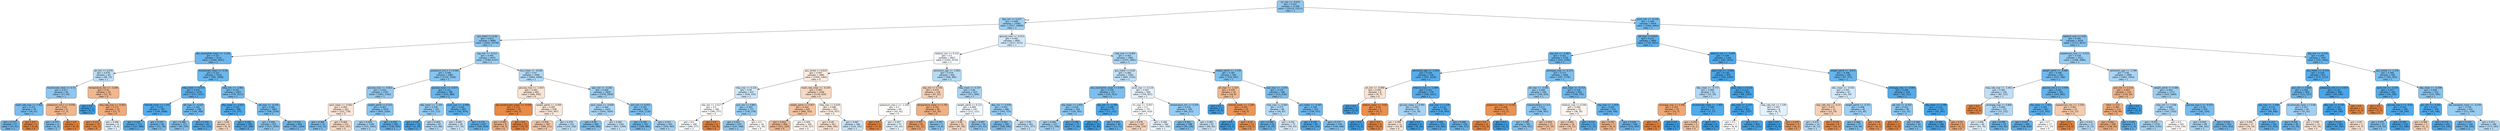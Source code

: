 digraph Tree {
node [shape=box, style="filled, rounded", color="black", fontname="helvetica"] ;
edge [fontname="helvetica"] ;
0 [label="inr_min <= -0.072\ngini = 0.422\nsamples = 21300\nvalue = [10119, 23371]\nclass = 1", fillcolor="#8fc7f0"] ;
1 [label="dbp_min <= 0.437\ngini = 0.448\nsamples = 14381\nvalue = [7657, 14909]\nclass = 1", fillcolor="#9fcff2"] ;
0 -> 1 [labeldistance=2.5, labelangle=45, headlabel="True"] ;
2 [label="gcs_motor <= 0.26\ngini = 0.413\nsamples = 9689\nvalue = [4420, 10758]\nclass = 1", fillcolor="#8ac5f0"] ;
1 -> 2 ;
3 [label="abs_neutrophils_mean <= -1.224\ngini = 0.327\nsamples = 3214\nvalue = [1040, 4021]\nclass = 1", fillcolor="#6cb6ec"] ;
2 -> 3 ;
4 [label="ph_min <= 0.274\ngini = 0.479\nsamples = 85\nvalue = [48, 73]\nclass = 1", fillcolor="#bbddf6"] ;
3 -> 4 ;
5 [label="bicarbonate_mean <= 0.72\ngini = 0.417\nsamples = 65\nvalue = [27, 64]\nclass = 1", fillcolor="#8dc6f0"] ;
4 -> 5 ;
6 [label="heart_rate_max <= 3.362\ngini = 0.372\nsamples = 59\nvalue = [20, 61]\nclass = 1", fillcolor="#7abdee"] ;
5 -> 6 ;
7 [label="gini = 0.317\nsamples = 57\nvalue = [15, 61]\nclass = 1", fillcolor="#6ab5eb"] ;
6 -> 7 ;
8 [label="gini = 0.0\nsamples = 2\nvalue = [5, 0]\nclass = 0", fillcolor="#e58139"] ;
6 -> 8 ;
9 [label="potassium_min.1 <= 0.056\ngini = 0.42\nsamples = 6\nvalue = [7, 3]\nclass = 0", fillcolor="#f0b78e"] ;
5 -> 9 ;
10 [label="gini = 0.375\nsamples = 3\nvalue = [1, 3]\nclass = 1", fillcolor="#7bbeee"] ;
9 -> 10 ;
11 [label="gini = 0.0\nsamples = 3\nvalue = [6, 0]\nclass = 0", fillcolor="#e58139"] ;
9 -> 11 ;
12 [label="temperature_min <= -3.246\ngini = 0.42\nsamples = 20\nvalue = [21, 9]\nclass = 0", fillcolor="#f0b78e"] ;
4 -> 12 ;
13 [label="gini = 0.0\nsamples = 1\nvalue = [0, 2]\nclass = 1", fillcolor="#399de5"] ;
12 -> 13 ;
14 [label="resp_rate_max <= -0.403\ngini = 0.375\nsamples = 19\nvalue = [21, 7]\nclass = 0", fillcolor="#eeab7b"] ;
12 -> 14 ;
15 [label="gini = 0.111\nsamples = 10\nvalue = [16, 1]\nclass = 0", fillcolor="#e78945"] ;
14 -> 15 ;
16 [label="gini = 0.496\nsamples = 9\nvalue = [5, 6]\nclass = 1", fillcolor="#deeffb"] ;
14 -> 16 ;
17 [label="bicarbonate_mean <= -0.29\ngini = 0.321\nsamples = 3129\nvalue = [992, 3948]\nclass = 1", fillcolor="#6bb6ec"] ;
3 -> 17 ;
18 [label="mbp_mean <= 0.072\ngini = 0.255\nsamples = 1078\nvalue = [253, 1437]\nclass = 1", fillcolor="#5caeea"] ;
17 -> 18 ;
19 [label="chloride_mean <= 1.723\ngini = 0.215\nsamples = 782\nvalue = [149, 1068]\nclass = 1", fillcolor="#55abe9"] ;
18 -> 19 ;
20 [label="gini = 0.202\nsamples = 713\nvalue = [127, 990]\nclass = 1", fillcolor="#52aae8"] ;
19 -> 20 ;
21 [label="gini = 0.343\nsamples = 69\nvalue = [22, 78]\nclass = 1", fillcolor="#71b9ec"] ;
19 -> 21 ;
22 [label="ptt_max <= -0.147\ngini = 0.343\nsamples = 296\nvalue = [104, 369]\nclass = 1", fillcolor="#71b9ec"] ;
18 -> 22 ;
23 [label="gini = 0.386\nsamples = 211\nvalue = [90, 254]\nclass = 1", fillcolor="#7fc0ee"] ;
22 -> 23 ;
24 [label="gini = 0.193\nsamples = 85\nvalue = [14, 115]\nclass = 1", fillcolor="#51a9e8"] ;
22 -> 24 ;
25 [label="mbp_min <= -1.061\ngini = 0.351\nsamples = 2051\nvalue = [739, 2511]\nclass = 1", fillcolor="#73baed"] ;
17 -> 25 ;
26 [label="dbp_mean <= -2.027\ngini = 0.193\nsamples = 186\nvalue = [33, 272]\nclass = 1", fillcolor="#51a9e8"] ;
25 -> 26 ;
27 [label="gini = 0.48\nsamples = 6\nvalue = [6, 4]\nclass = 0", fillcolor="#f6d5bd"] ;
26 -> 27 ;
28 [label="gini = 0.166\nsamples = 180\nvalue = [27, 268]\nclass = 1", fillcolor="#4da7e8"] ;
26 -> 28 ;
29 [label="ptt_max <= -0.376\ngini = 0.365\nsamples = 1865\nvalue = [706, 2239]\nclass = 1", fillcolor="#77bced"] ;
25 -> 29 ;
30 [label="gini = 0.409\nsamples = 915\nvalue = [415, 1035]\nclass = 1", fillcolor="#88c4ef"] ;
29 -> 30 ;
31 [label="gini = 0.314\nsamples = 950\nvalue = [291, 1204]\nclass = 1", fillcolor="#69b5eb"] ;
29 -> 31 ;
32 [label="sbp_min <= -0.213\ngini = 0.445\nsamples = 6475\nvalue = [3380, 6737]\nclass = 1", fillcolor="#9ccef2"] ;
2 -> 32 ;
33 [label="potassium_min.1 <= 0.583\ngini = 0.406\nsamples = 2985\nvalue = [1316, 3328]\nclass = 1", fillcolor="#87c4ef"] ;
32 -> 33 ;
34 [label="glucose_max <= -0.821\ngini = 0.432\nsamples = 2197\nvalue = [1081, 2342]\nclass = 1", fillcolor="#94caf1"] ;
33 -> 34 ;
35 [label="spo2_mean <= -0.942\ngini = 0.494\nsamples = 263\nvalue = [222, 178]\nclass = 0", fillcolor="#fae6d8"] ;
34 -> 35 ;
36 [label="gini = 0.369\nsamples = 32\nvalue = [10, 31]\nclass = 1", fillcolor="#79bded"] ;
35 -> 36 ;
37 [label="gini = 0.484\nsamples = 231\nvalue = [212, 147]\nclass = 0", fillcolor="#f7d8c2"] ;
35 -> 37 ;
38 [label="weight_admit <= 0.222\ngini = 0.407\nsamples = 1934\nvalue = [859, 2164]\nclass = 1", fillcolor="#88c4ef"] ;
34 -> 38 ;
39 [label="gini = 0.449\nsamples = 1349\nvalue = [721, 1401]\nclass = 1", fillcolor="#9fcff2"] ;
38 -> 39 ;
40 [label="gini = 0.259\nsamples = 585\nvalue = [138, 763]\nclass = 1", fillcolor="#5dafea"] ;
38 -> 40 ;
41 [label="glucose_mean <= -0.671\ngini = 0.311\nsamples = 788\nvalue = [235, 986]\nclass = 1", fillcolor="#68b4eb"] ;
33 -> 41 ;
42 [label="dbp_mean <= -1.244\ngini = 0.436\nsamples = 105\nvalue = [53, 112]\nclass = 1", fillcolor="#97cbf1"] ;
41 -> 42 ;
43 [label="gini = 0.142\nsamples = 18\nvalue = [2, 24]\nclass = 1", fillcolor="#49a5e7"] ;
42 -> 43 ;
44 [label="gini = 0.465\nsamples = 87\nvalue = [51, 88]\nclass = 1", fillcolor="#acd6f4"] ;
42 -> 44 ;
45 [label="pco2_max <= -0.906\ngini = 0.285\nsamples = 683\nvalue = [182, 874]\nclass = 1", fillcolor="#62b1ea"] ;
41 -> 45 ;
46 [label="gini = 0.485\nsamples = 26\nvalue = [17, 24]\nclass = 1", fillcolor="#c5e2f7"] ;
45 -> 46 ;
47 [label="gini = 0.272\nsamples = 657\nvalue = [165, 850]\nclass = 1", fillcolor="#5fb0ea"] ;
45 -> 47 ;
48 [label="bun_mean <= -0.639\ngini = 0.47\nsamples = 3490\nvalue = [2064, 3409]\nclass = 1", fillcolor="#b1d8f5"] ;
32 -> 48 ;
49 [label="glucose_max <= -1.053\ngini = 0.491\nsamples = 662\nvalue = [586, 450]\nclass = 0", fillcolor="#f9e2d1"] ;
48 -> 49 ;
50 [label="abs_lymphocytes_mean <= -0.029\ngini = 0.122\nsamples = 24\nvalue = [43, 3]\nclass = 0", fillcolor="#e78a47"] ;
49 -> 50 ;
51 [label="gini = 0.397\nsamples = 9\nvalue = [8, 3]\nclass = 0", fillcolor="#efb083"] ;
50 -> 51 ;
52 [label="gini = 0.0\nsamples = 15\nvalue = [35, 0]\nclass = 0", fillcolor="#e58139"] ;
50 -> 52 ;
53 [label="weight_admit <= -0.094\ngini = 0.495\nsamples = 638\nvalue = [543, 447]\nclass = 0", fillcolor="#fae9dc"] ;
49 -> 53 ;
54 [label="gini = 0.456\nsamples = 387\nvalue = [389, 211]\nclass = 0", fillcolor="#f3c5a4"] ;
53 -> 54 ;
55 [label="gini = 0.478\nsamples = 251\nvalue = [154, 236]\nclass = 1", fillcolor="#baddf6"] ;
53 -> 55 ;
56 [label="po2_min <= -0.182\ngini = 0.444\nsamples = 2828\nvalue = [1478, 2959]\nclass = 1", fillcolor="#9ccef2"] ;
48 -> 56 ;
57 [label="spo2_mean <= -0.609\ngini = 0.464\nsamples = 1835\nvalue = [1054, 1829]\nclass = 1", fillcolor="#abd5f4"] ;
56 -> 57 ;
58 [label="gini = 0.38\nsamples = 490\nvalue = [199, 580]\nclass = 1", fillcolor="#7dbfee"] ;
57 -> 58 ;
59 [label="gini = 0.482\nsamples = 1345\nvalue = [855, 1249]\nclass = 1", fillcolor="#c1e0f7"] ;
57 -> 59 ;
60 [label="po2_min <= 0.552\ngini = 0.397\nsamples = 993\nvalue = [424, 1130]\nclass = 1", fillcolor="#83c2ef"] ;
56 -> 60 ;
61 [label="gini = 0.335\nsamples = 552\nvalue = [180, 665]\nclass = 1", fillcolor="#6fb8ec"] ;
60 -> 61 ;
62 [label="gini = 0.451\nsamples = 441\nvalue = [244, 465]\nclass = 1", fillcolor="#a1d0f3"] ;
60 -> 62 ;
63 [label="glucose_max <= -0.212\ngini = 0.492\nsamples = 4692\nvalue = [3237, 4151]\nclass = 1", fillcolor="#d3e9f9"] ;
1 -> 63 ;
64 [label="totalco2_min <= 0.122\ngini = 0.5\nsamples = 2827\nvalue = [2162, 2270]\nclass = 1", fillcolor="#f6fafe"] ;
63 -> 64 ;
65 [label="gcs_verbal <= 0.618\ngini = 0.497\nsamples = 1885\nvalue = [1594, 1365]\nclass = 0", fillcolor="#fbede3"] ;
64 -> 65 ;
66 [label="mbp_max <= 0.316\ngini = 0.49\nsamples = 637\nvalue = [418, 555]\nclass = 1", fillcolor="#cee7f9"] ;
65 -> 66 ;
67 [label="sbp_min <= 2.517\ngini = 0.5\nsamples = 366\nvalue = [280, 277]\nclass = 0", fillcolor="#fffefd"] ;
66 -> 67 ;
68 [label="gini = 0.5\nsamples = 358\nvalue = [266, 277]\nclass = 1", fillcolor="#f7fbfe"] ;
67 -> 68 ;
69 [label="gini = 0.0\nsamples = 8\nvalue = [14, 0]\nclass = 0", fillcolor="#e58139"] ;
67 -> 69 ;
70 [label="po2_min <= 0.861\ngini = 0.443\nsamples = 271\nvalue = [138, 278]\nclass = 1", fillcolor="#9bcef2"] ;
66 -> 70 ;
71 [label="gini = 0.421\nsamples = 237\nvalue = [107, 248]\nclass = 1", fillcolor="#8ec7f0"] ;
70 -> 71 ;
72 [label="gini = 0.5\nsamples = 34\nvalue = [31, 30]\nclass = 0", fillcolor="#fefbf9"] ;
70 -> 72 ;
73 [label="heart_rate_mean <= -0.145\ngini = 0.483\nsamples = 1248\nvalue = [1176, 810]\nclass = 0", fillcolor="#f7d8c1"] ;
65 -> 73 ;
74 [label="weight_admit <= 0.457\ngini = 0.454\nsamples = 625\nvalue = [660, 353]\nclass = 0", fillcolor="#f3c4a3"] ;
73 -> 74 ;
75 [label="gini = 0.422\nsamples = 456\nvalue = [521, 226]\nclass = 0", fillcolor="#f0b88f"] ;
74 -> 75 ;
76 [label="gini = 0.499\nsamples = 169\nvalue = [139, 127]\nclass = 0", fillcolor="#fdf4ee"] ;
74 -> 76 ;
77 [label="mbp_max <= 0.434\ngini = 0.498\nsamples = 623\nvalue = [516, 457]\nclass = 0", fillcolor="#fcf1e8"] ;
73 -> 77 ;
78 [label="gini = 0.49\nsamples = 457\nvalue = [406, 305]\nclass = 0", fillcolor="#f9e0ce"] ;
77 -> 78 ;
79 [label="gini = 0.487\nsamples = 166\nvalue = [110, 152]\nclass = 1", fillcolor="#c8e4f8"] ;
77 -> 79 ;
80 [label="admission_age <= -1.952\ngini = 0.474\nsamples = 942\nvalue = [568, 905]\nclass = 1", fillcolor="#b5dbf5"] ;
64 -> 80 ;
81 [label="sbp_min <= 0.726\ngini = 0.474\nsamples = 109\nvalue = [97, 61]\nclass = 0", fillcolor="#f5d0b6"] ;
80 -> 81 ;
82 [label="potassium_max.1 <= -1.228\ngini = 0.5\nsamples = 60\nvalue = [42, 41]\nclass = 0", fillcolor="#fefcfa"] ;
81 -> 82 ;
83 [label="gini = 0.0\nsamples = 3\nvalue = [7, 0]\nclass = 0", fillcolor="#e58139"] ;
82 -> 83 ;
84 [label="gini = 0.497\nsamples = 57\nvalue = [35, 41]\nclass = 1", fillcolor="#e2f1fb"] ;
82 -> 84 ;
85 [label="temperature_mean <= 1.741\ngini = 0.391\nsamples = 49\nvalue = [55, 20]\nclass = 0", fillcolor="#eeaf81"] ;
81 -> 85 ;
86 [label="gini = 0.305\nsamples = 42\nvalue = [52, 12]\nclass = 0", fillcolor="#eb9e67"] ;
85 -> 86 ;
87 [label="gini = 0.397\nsamples = 7\nvalue = [3, 8]\nclass = 1", fillcolor="#83c2ef"] ;
85 -> 87 ;
88 [label="mbp_mean <= 0.197\ngini = 0.46\nsamples = 833\nvalue = [471, 844]\nclass = 1", fillcolor="#a7d4f4"] ;
80 -> 88 ;
89 [label="weight_admit <= 0.112\ngini = 0.499\nsamples = 147\nvalue = [112, 121]\nclass = 1", fillcolor="#f0f8fd"] ;
88 -> 89 ;
90 [label="gini = 0.48\nsamples = 91\nvalue = [87, 58]\nclass = 0", fillcolor="#f6d5bd"] ;
89 -> 90 ;
91 [label="gini = 0.407\nsamples = 56\nvalue = [25, 63]\nclass = 1", fillcolor="#88c4ef"] ;
89 -> 91 ;
92 [label="dbp_min <= 0.936\ngini = 0.443\nsamples = 686\nvalue = [359, 723]\nclass = 1", fillcolor="#9bcef2"] ;
88 -> 92 ;
93 [label="gini = 0.363\nsamples = 285\nvalue = [108, 346]\nclass = 1", fillcolor="#77bced"] ;
92 -> 93 ;
94 [label="gini = 0.48\nsamples = 401\nvalue = [251, 377]\nclass = 1", fillcolor="#bddef6"] ;
92 -> 94 ;
95 [label="mbp_max <= 0.463\ngini = 0.463\nsamples = 1865\nvalue = [1075, 1881]\nclass = 1", fillcolor="#aad5f4"] ;
63 -> 95 ;
96 [label="gcs_motor <= 0.26\ngini = 0.482\nsamples = 1283\nvalue = [845, 1234]\nclass = 1", fillcolor="#c1e0f7"] ;
95 -> 96 ;
97 [label="abs_neutrophils_mean <= 0.647\ngini = 0.379\nsamples = 337\nvalue = [141, 413]\nclass = 1", fillcolor="#7dbeee"] ;
96 -> 97 ;
98 [label="sbp_mean <= 1.055\ngini = 0.418\nsamples = 264\nvalue = [128, 302]\nclass = 1", fillcolor="#8dc7f0"] ;
97 -> 98 ;
99 [label="gini = 0.442\nsamples = 227\nvalue = [121, 246]\nclass = 1", fillcolor="#9acdf2"] ;
98 -> 99 ;
100 [label="gini = 0.198\nsamples = 37\nvalue = [7, 56]\nclass = 1", fillcolor="#52a9e8"] ;
98 -> 100 ;
101 [label="sbp_min <= -0.184\ngini = 0.188\nsamples = 73\nvalue = [13, 111]\nclass = 1", fillcolor="#50a8e8"] ;
97 -> 101 ;
102 [label="gini = 0.0\nsamples = 24\nvalue = [0, 40]\nclass = 1", fillcolor="#399de5"] ;
101 -> 102 ;
103 [label="gini = 0.262\nsamples = 49\nvalue = [13, 71]\nclass = 1", fillcolor="#5dafea"] ;
101 -> 103 ;
104 [label="pco2_max <= 0.118\ngini = 0.497\nsamples = 946\nvalue = [704, 821]\nclass = 1", fillcolor="#e3f1fb"] ;
96 -> 104 ;
105 [label="inr_max <= -0.457\ngini = 0.5\nsamples = 751\nvalue = [605, 610]\nclass = 1", fillcolor="#fdfeff"] ;
104 -> 105 ;
106 [label="gini = 0.478\nsamples = 167\nvalue = [168, 110]\nclass = 0", fillcolor="#f6d4bb"] ;
105 -> 106 ;
107 [label="gini = 0.498\nsamples = 584\nvalue = [437, 500]\nclass = 1", fillcolor="#e6f3fc"] ;
105 -> 107 ;
108 [label="temperature_min <= 0.255\ngini = 0.435\nsamples = 195\nvalue = [99, 211]\nclass = 1", fillcolor="#96cbf1"] ;
104 -> 108 ;
109 [label="gini = 0.361\nsamples = 108\nvalue = [39, 126]\nclass = 1", fillcolor="#76bbed"] ;
108 -> 109 ;
110 [label="gini = 0.485\nsamples = 87\nvalue = [60, 85]\nclass = 1", fillcolor="#c5e2f7"] ;
108 -> 110 ;
111 [label="weight_admit <= -1.535\ngini = 0.387\nsamples = 582\nvalue = [230, 647]\nclass = 1", fillcolor="#7fc0ee"] ;
95 -> 111 ;
112 [label="ph_max <= -1.327\ngini = 0.426\nsamples = 16\nvalue = [18, 8]\nclass = 0", fillcolor="#f1b991"] ;
111 -> 112 ;
113 [label="gini = 0.0\nsamples = 2\nvalue = [0, 5]\nclass = 1", fillcolor="#399de5"] ;
112 -> 113 ;
114 [label="chloride_mean <= -1.245\ngini = 0.245\nsamples = 14\nvalue = [18, 3]\nclass = 0", fillcolor="#e9965a"] ;
112 -> 114 ;
115 [label="gini = 0.0\nsamples = 1\nvalue = [0, 1]\nclass = 1", fillcolor="#399de5"] ;
114 -> 115 ;
116 [label="gini = 0.18\nsamples = 13\nvalue = [18, 2]\nclass = 0", fillcolor="#e88f4f"] ;
114 -> 116 ;
117 [label="po2_max <= -1.075\ngini = 0.374\nsamples = 566\nvalue = [212, 639]\nclass = 1", fillcolor="#7bbeee"] ;
111 -> 117 ;
118 [label="mbp_max <= 0.669\ngini = 0.473\nsamples = 96\nvalue = [54, 87]\nclass = 1", fillcolor="#b4daf5"] ;
117 -> 118 ;
119 [label="gini = 0.285\nsamples = 24\nvalue = [5, 24]\nclass = 1", fillcolor="#62b1ea"] ;
118 -> 119 ;
120 [label="gini = 0.492\nsamples = 72\nvalue = [49, 63]\nclass = 1", fillcolor="#d3e9f9"] ;
118 -> 120 ;
121 [label="gcs_motor <= -0.307\ngini = 0.346\nsamples = 470\nvalue = [158, 552]\nclass = 1", fillcolor="#72b9ec"] ;
117 -> 121 ;
122 [label="gini = 0.182\nsamples = 94\nvalue = [14, 124]\nclass = 1", fillcolor="#4fa8e8"] ;
121 -> 122 ;
123 [label="gini = 0.377\nsamples = 376\nvalue = [144, 428]\nclass = 1", fillcolor="#7cbeee"] ;
121 -> 123 ;
124 [label="pco2_min <= -0.134\ngini = 0.349\nsamples = 6919\nvalue = [2462, 8462]\nclass = 1", fillcolor="#73baed"] ;
0 -> 124 [labeldistance=2.5, labelangle=-45, headlabel="False"] ;
125 [label="ptt_max <= 0.033\ngini = 0.271\nsamples = 2890\nvalue = [739, 3831]\nclass = 1", fillcolor="#5fb0ea"] ;
124 -> 125 ;
126 [label="sbp_min <= -0.487\ngini = 0.321\nsamples = 1726\nvalue = [552, 2196]\nclass = 1", fillcolor="#6bb6ec"] ;
125 -> 126 ;
127 [label="admission_age <= -2.253\ngini = 0.229\nsamples = 726\nvalue = [155, 1018]\nclass = 1", fillcolor="#57ace9"] ;
126 -> 127 ;
128 [label="ph_min <= -0.698\ngini = 0.492\nsamples = 8\nvalue = [9, 7]\nclass = 0", fillcolor="#f9e3d3"] ;
127 -> 128 ;
129 [label="gini = 0.0\nsamples = 3\nvalue = [0, 6]\nclass = 1", fillcolor="#399de5"] ;
128 -> 129 ;
130 [label="sodium_mean <= -0.82\ngini = 0.18\nsamples = 5\nvalue = [9, 1]\nclass = 0", fillcolor="#e88f4f"] ;
128 -> 130 ;
131 [label="gini = 0.0\nsamples = 1\nvalue = [0, 1]\nclass = 1", fillcolor="#399de5"] ;
130 -> 131 ;
132 [label="gini = 0.0\nsamples = 4\nvalue = [9, 0]\nclass = 0", fillcolor="#e58139"] ;
130 -> 132 ;
133 [label="totalco2_max <= -2.894\ngini = 0.221\nsamples = 718\nvalue = [146, 1011]\nclass = 1", fillcolor="#56abe9"] ;
127 -> 133 ;
134 [label="glucose_mean <= 0.995\ngini = 0.459\nsamples = 16\nvalue = [10, 18]\nclass = 1", fillcolor="#a7d3f3"] ;
133 -> 134 ;
135 [label="gini = 0.494\nsamples = 12\nvalue = [10, 8]\nclass = 0", fillcolor="#fae6d7"] ;
134 -> 135 ;
136 [label="gini = 0.0\nsamples = 4\nvalue = [0, 10]\nclass = 1", fillcolor="#399de5"] ;
134 -> 136 ;
137 [label="po2_max <= 1.128\ngini = 0.212\nsamples = 702\nvalue = [136, 993]\nclass = 1", fillcolor="#54aae9"] ;
133 -> 137 ;
138 [label="gini = 0.169\nsamples = 474\nvalue = [70, 682]\nclass = 1", fillcolor="#4da7e8"] ;
137 -> 138 ;
139 [label="gini = 0.289\nsamples = 228\nvalue = [66, 311]\nclass = 1", fillcolor="#63b2eb"] ;
137 -> 139 ;
140 [label="aniongap_max <= -0.373\ngini = 0.377\nsamples = 1000\nvalue = [397, 1178]\nclass = 1", fillcolor="#7cbeee"] ;
126 -> 140 ;
141 [label="ptt_max <= -0.595\ngini = 0.428\nsamples = 396\nvalue = [199, 443]\nclass = 1", fillcolor="#92c9f1"] ;
140 -> 141 ;
142 [label="potassium_max.1 <= 0.145\ngini = 0.208\nsamples = 10\nvalue = [15, 2]\nclass = 0", fillcolor="#e89253"] ;
141 -> 142 ;
143 [label="gini = 0.0\nsamples = 8\nvalue = [15, 0]\nclass = 0", fillcolor="#e58139"] ;
142 -> 143 ;
144 [label="gini = 0.0\nsamples = 2\nvalue = [0, 2]\nclass = 1", fillcolor="#399de5"] ;
142 -> 144 ;
145 [label="hispanic/latino <= 0.5\ngini = 0.415\nsamples = 386\nvalue = [184, 441]\nclass = 1", fillcolor="#8cc6f0"] ;
141 -> 145 ;
146 [label="gini = 0.399\nsamples = 365\nvalue = [164, 431]\nclass = 1", fillcolor="#84c2ef"] ;
145 -> 146 ;
147 [label="gini = 0.444\nsamples = 21\nvalue = [20, 10]\nclass = 0", fillcolor="#f2c09c"] ;
145 -> 147 ;
148 [label="bun_mean <= -0.713\ngini = 0.334\nsamples = 604\nvalue = [198, 735]\nclass = 1", fillcolor="#6eb7ec"] ;
140 -> 148 ;
149 [label="totalco2_max <= 0.244\ngini = 0.499\nsamples = 51\nvalue = [38, 35]\nclass = 0", fillcolor="#fdf5ef"] ;
148 -> 149 ;
150 [label="gini = 0.465\nsamples = 39\nvalue = [36, 21]\nclass = 0", fillcolor="#f4caac"] ;
149 -> 150 ;
151 [label="gini = 0.219\nsamples = 12\nvalue = [2, 14]\nclass = 1", fillcolor="#55abe9"] ;
149 -> 151 ;
152 [label="sbp_max <= -1.654\ngini = 0.303\nsamples = 553\nvalue = [160, 700]\nclass = 1", fillcolor="#66b3eb"] ;
148 -> 152 ;
153 [label="gini = 0.397\nsamples = 7\nvalue = [8, 3]\nclass = 0", fillcolor="#efb083"] ;
152 -> 153 ;
154 [label="gini = 0.294\nsamples = 546\nvalue = [152, 697]\nclass = 1", fillcolor="#64b2eb"] ;
152 -> 154 ;
155 [label="totalco2_min <= -0.295\ngini = 0.184\nsamples = 1164\nvalue = [187, 1635]\nclass = 1", fillcolor="#50a8e8"] ;
125 -> 155 ;
156 [label="spo2_max <= -2.923\ngini = 0.136\nsamples = 879\nvalue = [100, 1264]\nclass = 1", fillcolor="#49a5e7"] ;
155 -> 156 ;
157 [label="dbp_mean <= -0.773\ngini = 0.469\nsamples = 21\nvalue = [12, 20]\nclass = 1", fillcolor="#b0d8f5"] ;
156 -> 157 ;
158 [label="aniongap_max <= 3.166\ngini = 0.355\nsamples = 10\nvalue = [10, 3]\nclass = 0", fillcolor="#eda774"] ;
157 -> 158 ;
159 [label="gini = 0.0\nsamples = 7\nvalue = [10, 0]\nclass = 0", fillcolor="#e58139"] ;
158 -> 159 ;
160 [label="gini = 0.0\nsamples = 3\nvalue = [0, 3]\nclass = 1", fillcolor="#399de5"] ;
158 -> 160 ;
161 [label="bicarbonate_mean <= -1.954\ngini = 0.188\nsamples = 11\nvalue = [2, 17]\nclass = 1", fillcolor="#50a9e8"] ;
157 -> 161 ;
162 [label="gini = 0.444\nsamples = 3\nvalue = [2, 1]\nclass = 0", fillcolor="#f2c09c"] ;
161 -> 162 ;
163 [label="gini = 0.0\nsamples = 8\nvalue = [0, 16]\nclass = 1", fillcolor="#399de5"] ;
161 -> 163 ;
164 [label="pco2_max <= 4.132\ngini = 0.123\nsamples = 858\nvalue = [88, 1244]\nclass = 1", fillcolor="#47a4e7"] ;
156 -> 164 ;
165 [label="sbp_max <= -2.137\ngini = 0.117\nsamples = 850\nvalue = [82, 1237]\nclass = 1", fillcolor="#46a3e7"] ;
164 -> 165 ;
166 [label="gini = 0.5\nsamples = 7\nvalue = [6, 6]\nclass = 0", fillcolor="#ffffff"] ;
165 -> 166 ;
167 [label="gini = 0.11\nsamples = 843\nvalue = [76, 1231]\nclass = 1", fillcolor="#45a3e7"] ;
165 -> 167 ;
168 [label="resp_rate_min <= 1.149\ngini = 0.497\nsamples = 8\nvalue = [6, 7]\nclass = 1", fillcolor="#e3f1fb"] ;
164 -> 168 ;
169 [label="gini = 0.0\nsamples = 4\nvalue = [0, 6]\nclass = 1", fillcolor="#399de5"] ;
168 -> 169 ;
170 [label="gini = 0.245\nsamples = 4\nvalue = [6, 1]\nclass = 0", fillcolor="#e9965a"] ;
168 -> 170 ;
171 [label="weight_admit <= -0.671\ngini = 0.308\nsamples = 285\nvalue = [87, 371]\nclass = 1", fillcolor="#67b4eb"] ;
155 -> 171 ;
172 [label="wbc_mean <= -0.432\ngini = 0.491\nsamples = 67\nvalue = [45, 59]\nclass = 1", fillcolor="#d0e8f9"] ;
171 -> 172 ;
173 [label="resp_rate_min <= -0.23\ngini = 0.475\nsamples = 22\nvalue = [22, 14]\nclass = 0", fillcolor="#f6d1b7"] ;
172 -> 173 ;
174 [label="gini = 0.472\nsamples = 14\nvalue = [8, 13]\nclass = 1", fillcolor="#b3d9f5"] ;
173 -> 174 ;
175 [label="gini = 0.124\nsamples = 8\nvalue = [14, 1]\nclass = 0", fillcolor="#e78a47"] ;
173 -> 175 ;
176 [label="weight_admit <= -0.751\ngini = 0.448\nsamples = 45\nvalue = [23, 45]\nclass = 1", fillcolor="#9ecff2"] ;
172 -> 176 ;
177 [label="gini = 0.366\nsamples = 37\nvalue = [14, 44]\nclass = 1", fillcolor="#78bced"] ;
176 -> 177 ;
178 [label="gini = 0.18\nsamples = 8\nvalue = [9, 1]\nclass = 0", fillcolor="#e88f4f"] ;
176 -> 178 ;
179 [label="aniongap_max <= -0.963\ngini = 0.209\nsamples = 218\nvalue = [42, 312]\nclass = 1", fillcolor="#54aae8"] ;
171 -> 179 ;
180 [label="ptt_min <= -0.352\ngini = 0.421\nsamples = 46\nvalue = [22, 51]\nclass = 1", fillcolor="#8ec7f0"] ;
179 -> 180 ;
181 [label="gini = 0.0\nsamples = 2\nvalue = [6, 0]\nclass = 0", fillcolor="#e58139"] ;
180 -> 181 ;
182 [label="gini = 0.364\nsamples = 44\nvalue = [16, 51]\nclass = 1", fillcolor="#77bced"] ;
180 -> 182 ;
183 [label="sbp_mean <= 2.108\ngini = 0.132\nsamples = 172\nvalue = [20, 261]\nclass = 1", fillcolor="#48a5e7"] ;
179 -> 183 ;
184 [label="gini = 0.109\nsamples = 168\nvalue = [16, 260]\nclass = 1", fillcolor="#45a3e7"] ;
183 -> 184 ;
185 [label="gini = 0.32\nsamples = 4\nvalue = [4, 1]\nclass = 0", fillcolor="#eca06a"] ;
183 -> 185 ;
186 [label="totalco2_max <= 0.02\ngini = 0.395\nsamples = 4029\nvalue = [1723, 4631]\nclass = 1", fillcolor="#83c1ef"] ;
124 -> 186 ;
187 [label="baseexcess_max <= -0.223\ngini = 0.438\nsamples = 2522\nvalue = [1288, 2689]\nclass = 1", fillcolor="#98ccf1"] ;
186 -> 187 ;
188 [label="weight_admit <= -0.682\ngini = 0.346\nsamples = 633\nvalue = [225, 786]\nclass = 1", fillcolor="#72b9ec"] ;
187 -> 188 ;
189 [label="resp_rate_max <= -1.452\ngini = 0.482\nsamples = 128\nvalue = [82, 121]\nclass = 1", fillcolor="#bfdff7"] ;
188 -> 189 ;
190 [label="gini = 0.0\nsamples = 5\nvalue = [9, 0]\nclass = 0", fillcolor="#e58139"] ;
189 -> 190 ;
191 [label="aniongap_max <= 0.806\ngini = 0.469\nsamples = 123\nvalue = [73, 121]\nclass = 1", fillcolor="#b0d8f5"] ;
189 -> 191 ;
192 [label="gini = 0.496\nsamples = 90\nvalue = [63, 76]\nclass = 1", fillcolor="#ddeefb"] ;
191 -> 192 ;
193 [label="gini = 0.298\nsamples = 33\nvalue = [10, 45]\nclass = 1", fillcolor="#65b3eb"] ;
191 -> 193 ;
194 [label="glucose_min.2 <= 3.878\ngini = 0.291\nsamples = 505\nvalue = [143, 665]\nclass = 1", fillcolor="#64b2eb"] ;
188 -> 194 ;
195 [label="sbp_mean <= 1.561\ngini = 0.264\nsamples = 483\nvalue = [121, 652]\nclass = 1", fillcolor="#5eafea"] ;
194 -> 195 ;
196 [label="gini = 0.247\nsamples = 466\nvalue = [108, 639]\nclass = 1", fillcolor="#5aaee9"] ;
195 -> 196 ;
197 [label="gini = 0.5\nsamples = 17\nvalue = [13, 13]\nclass = 0", fillcolor="#ffffff"] ;
195 -> 197 ;
198 [label="baseexcess_min <= -2.259\ngini = 0.467\nsamples = 22\nvalue = [22, 13]\nclass = 0", fillcolor="#f4cbae"] ;
194 -> 198 ;
199 [label="gini = 0.0\nsamples = 9\nvalue = [14, 0]\nclass = 0", fillcolor="#e58139"] ;
198 -> 199 ;
200 [label="gini = 0.472\nsamples = 13\nvalue = [8, 13]\nclass = 1", fillcolor="#b3d9f5"] ;
198 -> 200 ;
201 [label="admission_age <= -1.799\ngini = 0.46\nsamples = 1889\nvalue = [1063, 1903]\nclass = 1", fillcolor="#a8d4f4"] ;
187 -> 201 ;
202 [label="po2_min <= 2.213\ngini = 0.403\nsamples = 116\nvalue = [139, 54]\nclass = 0", fillcolor="#efb286"] ;
201 -> 202 ;
203 [label="other <= 0.5\ngini = 0.385\nsamples = 113\nvalue = [139, 49]\nclass = 0", fillcolor="#eead7f"] ;
202 -> 203 ;
204 [label="gini = 0.362\nsamples = 108\nvalue = [138, 43]\nclass = 0", fillcolor="#eda877"] ;
203 -> 204 ;
205 [label="gini = 0.245\nsamples = 5\nvalue = [1, 6]\nclass = 1", fillcolor="#5aade9"] ;
203 -> 205 ;
206 [label="gini = 0.0\nsamples = 3\nvalue = [0, 5]\nclass = 1", fillcolor="#399de5"] ;
202 -> 206 ;
207 [label="weight_admit <= 0.486\ngini = 0.444\nsamples = 1773\nvalue = [924, 1849]\nclass = 1", fillcolor="#9ccef2"] ;
201 -> 207 ;
208 [label="mbp_min <= 1.038\ngini = 0.464\nsamples = 1341\nvalue = [763, 1325]\nclass = 1", fillcolor="#abd5f4"] ;
207 -> 208 ;
209 [label="gini = 0.451\nsamples = 1179\nvalue = [624, 1191]\nclass = 1", fillcolor="#a1d0f3"] ;
208 -> 209 ;
210 [label="gini = 0.5\nsamples = 162\nvalue = [139, 134]\nclass = 0", fillcolor="#fefaf8"] ;
208 -> 210 ;
211 [label="glucose_max.2 <= -0.537\ngini = 0.36\nsamples = 432\nvalue = [161, 524]\nclass = 1", fillcolor="#76bbed"] ;
207 -> 211 ;
212 [label="gini = 0.459\nsamples = 99\nvalue = [56, 101]\nclass = 1", fillcolor="#a7d3f3"] ;
211 -> 212 ;
213 [label="gini = 0.319\nsamples = 333\nvalue = [105, 423]\nclass = 1", fillcolor="#6ab5eb"] ;
211 -> 213 ;
214 [label="sbp_min <= -0.126\ngini = 0.299\nsamples = 1507\nvalue = [435, 1942]\nclass = 1", fillcolor="#65b3eb"] ;
186 -> 214 ;
215 [label="bun_mean <= -0.174\ngini = 0.229\nsamples = 815\nvalue = [170, 1117]\nclass = 1", fillcolor="#57ace9"] ;
214 -> 215 ;
216 [label="po2_min <= 0.602\ngini = 0.304\nsamples = 409\nvalue = [121, 527]\nclass = 1", fillcolor="#66b4eb"] ;
215 -> 216 ;
217 [label="sbp_max <= -1.566\ngini = 0.271\nsamples = 351\nvalue = [90, 466]\nclass = 1", fillcolor="#5fb0ea"] ;
216 -> 217 ;
218 [label="gini = 0.492\nsamples = 17\nvalue = [18, 14]\nclass = 0", fillcolor="#f9e3d3"] ;
217 -> 218 ;
219 [label="gini = 0.237\nsamples = 334\nvalue = [72, 452]\nclass = 1", fillcolor="#59ade9"] ;
217 -> 219 ;
220 [label="bicarbonate_mean <= 0.66\ngini = 0.447\nsamples = 58\nvalue = [31, 61]\nclass = 1", fillcolor="#9ecff2"] ;
216 -> 220 ;
221 [label="gini = 0.316\nsamples = 36\nvalue = [11, 45]\nclass = 1", fillcolor="#69b5eb"] ;
220 -> 221 ;
222 [label="gini = 0.494\nsamples = 22\nvalue = [20, 16]\nclass = 0", fillcolor="#fae6d7"] ;
220 -> 222 ;
223 [label="potassium_min.1 <= 3.917\ngini = 0.142\nsamples = 406\nvalue = [49, 590]\nclass = 1", fillcolor="#49a5e7"] ;
215 -> 223 ;
224 [label="dbp_max <= 4.755\ngini = 0.134\nsamples = 405\nvalue = [46, 590]\nclass = 1", fillcolor="#48a5e7"] ;
223 -> 224 ;
225 [label="gini = 0.125\nsamples = 403\nvalue = [42, 587]\nclass = 1", fillcolor="#47a4e7"] ;
224 -> 225 ;
226 [label="gini = 0.49\nsamples = 2\nvalue = [4, 3]\nclass = 0", fillcolor="#f8e0ce"] ;
224 -> 226 ;
227 [label="gini = 0.0\nsamples = 1\nvalue = [3, 0]\nclass = 0", fillcolor="#e58139"] ;
223 -> 227 ;
228 [label="gcs_verbal <= -1.235\ngini = 0.368\nsamples = 692\nvalue = [265, 825]\nclass = 1", fillcolor="#79bced"] ;
214 -> 228 ;
229 [label="spo2_min <= -3.153\ngini = 0.217\nsamples = 168\nvalue = [34, 240]\nclass = 1", fillcolor="#55abe9"] ;
228 -> 229 ;
230 [label="gini = 0.0\nsamples = 2\nvalue = [5, 0]\nclass = 0", fillcolor="#e58139"] ;
229 -> 230 ;
231 [label="glucose_max.2 <= -0.45\ngini = 0.192\nsamples = 166\nvalue = [29, 240]\nclass = 1", fillcolor="#51a9e8"] ;
229 -> 231 ;
232 [label="gini = 0.375\nsamples = 47\nvalue = [18, 54]\nclass = 1", fillcolor="#7bbeee"] ;
231 -> 232 ;
233 [label="gini = 0.105\nsamples = 119\nvalue = [11, 186]\nclass = 1", fillcolor="#45a3e7"] ;
231 -> 233 ;
234 [label="dbp_mean <= -0.598\ngini = 0.406\nsamples = 524\nvalue = [231, 585]\nclass = 1", fillcolor="#87c4ef"] ;
228 -> 234 ;
235 [label="gcs_min <= -3.262\ngini = 0.212\nsamples = 108\nvalue = [20, 146]\nclass = 1", fillcolor="#54aae9"] ;
234 -> 235 ;
236 [label="gini = 0.469\nsamples = 7\nvalue = [5, 3]\nclass = 0", fillcolor="#f5cdb0"] ;
235 -> 236 ;
237 [label="gini = 0.172\nsamples = 101\nvalue = [15, 143]\nclass = 1", fillcolor="#4ea7e8"] ;
235 -> 237 ;
238 [label="abs_basophils_mean <= -0.239\ngini = 0.438\nsamples = 416\nvalue = [211, 439]\nclass = 1", fillcolor="#98ccf1"] ;
234 -> 238 ;
239 [label="gini = 0.315\nsamples = 126\nvalue = [38, 156]\nclass = 1", fillcolor="#69b5eb"] ;
238 -> 239 ;
240 [label="gini = 0.471\nsamples = 290\nvalue = [173, 283]\nclass = 1", fillcolor="#b2d9f5"] ;
238 -> 240 ;
}